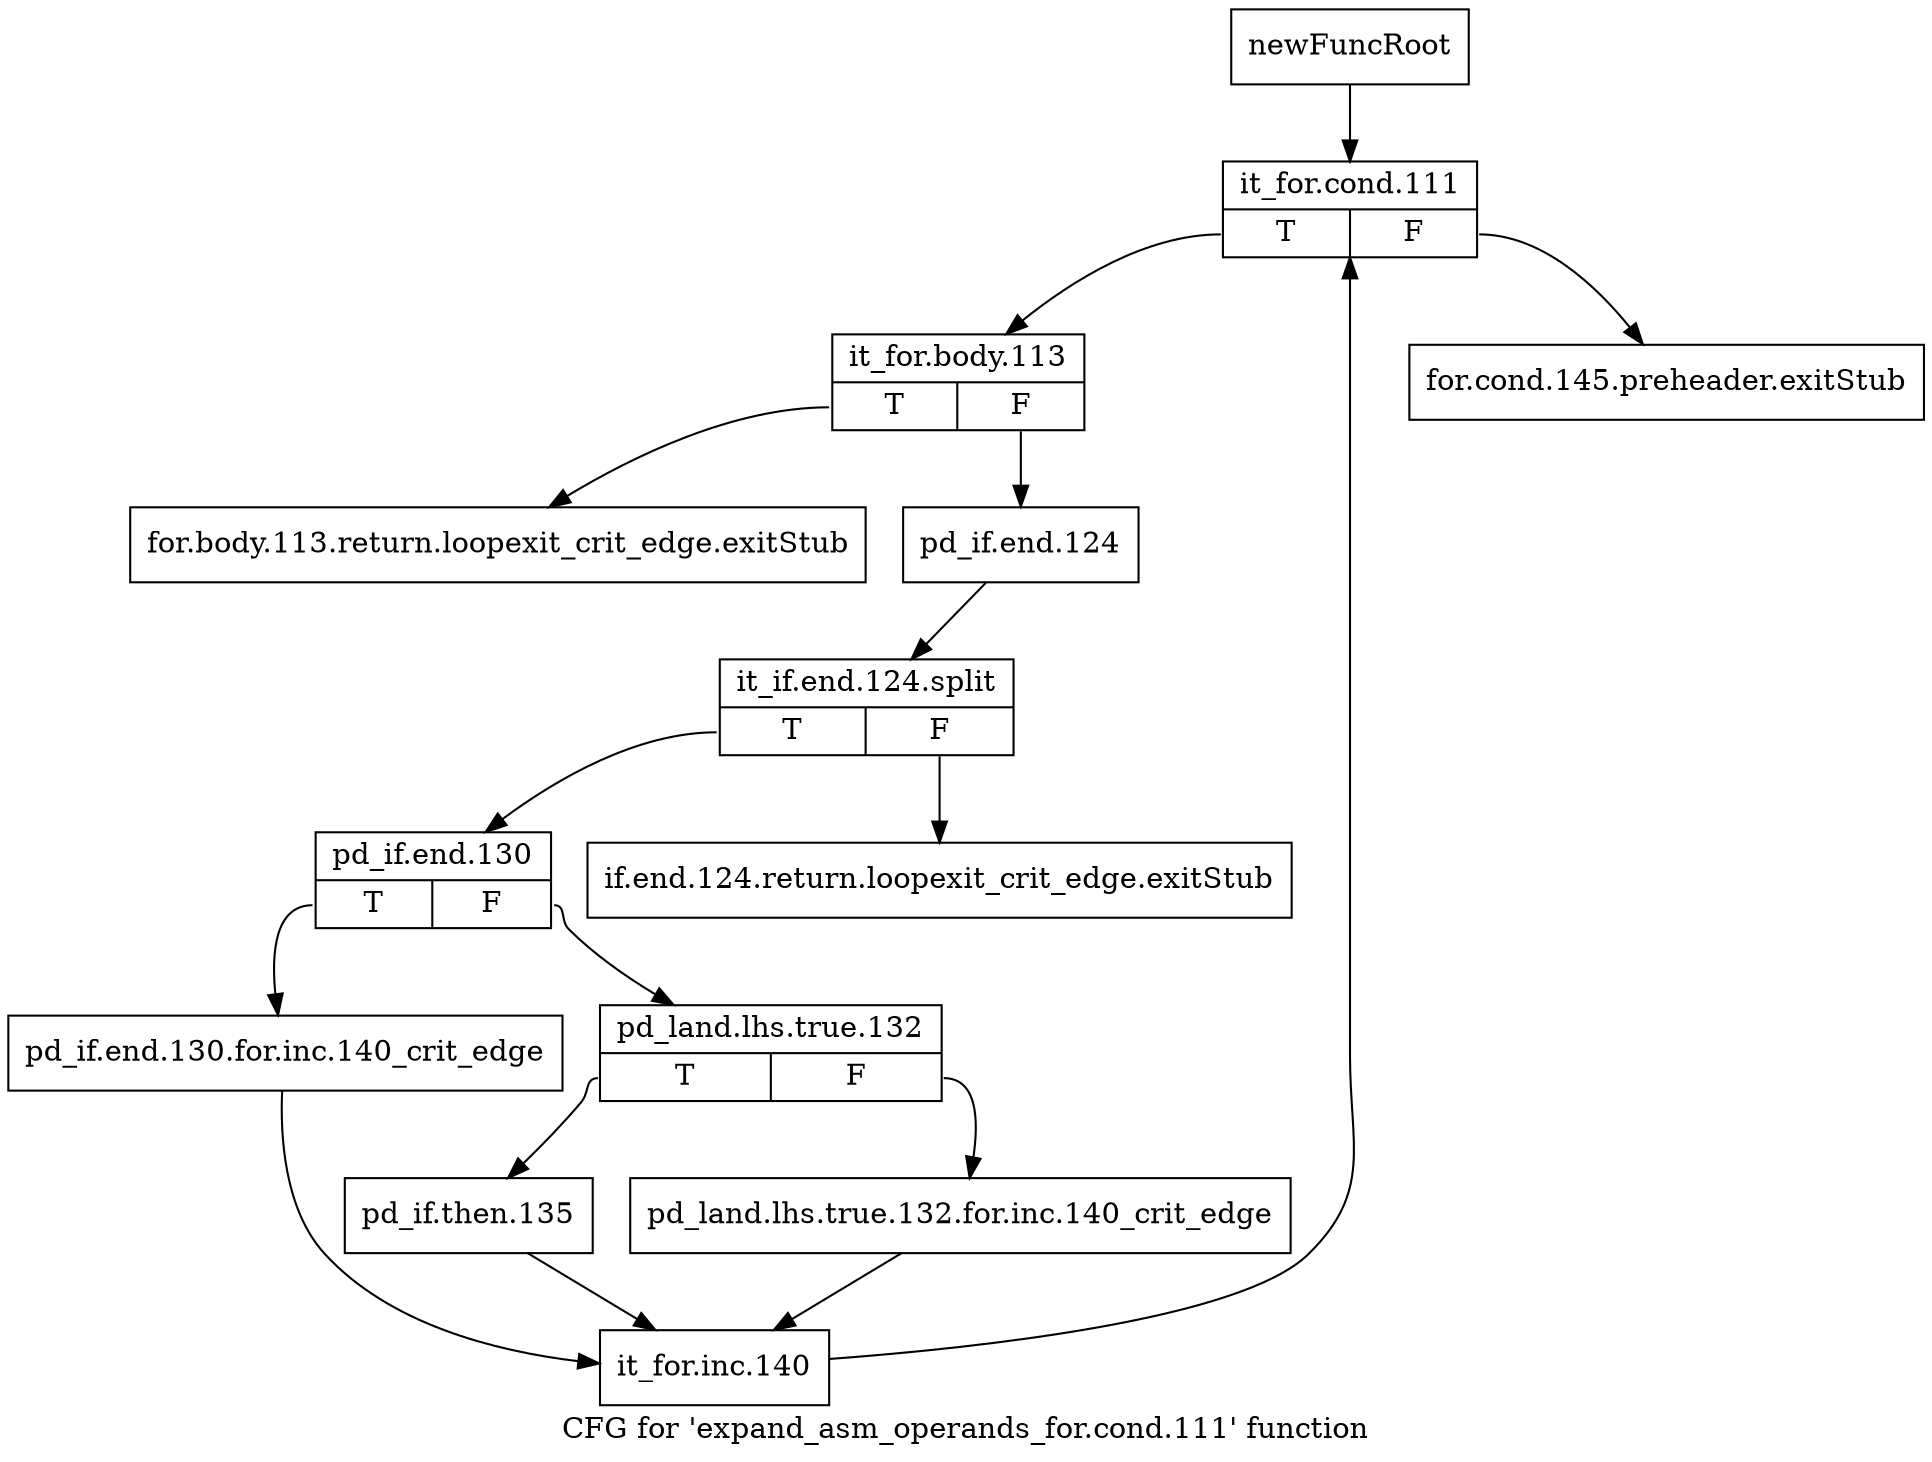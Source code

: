 digraph "CFG for 'expand_asm_operands_for.cond.111' function" {
	label="CFG for 'expand_asm_operands_for.cond.111' function";

	Node0xc393bd0 [shape=record,label="{newFuncRoot}"];
	Node0xc393bd0 -> Node0xc393d10;
	Node0xc393c20 [shape=record,label="{for.cond.145.preheader.exitStub}"];
	Node0xc393c70 [shape=record,label="{for.body.113.return.loopexit_crit_edge.exitStub}"];
	Node0xc393cc0 [shape=record,label="{if.end.124.return.loopexit_crit_edge.exitStub}"];
	Node0xc393d10 [shape=record,label="{it_for.cond.111|{<s0>T|<s1>F}}"];
	Node0xc393d10:s0 -> Node0xc393d60;
	Node0xc393d10:s1 -> Node0xc393c20;
	Node0xc393d60 [shape=record,label="{it_for.body.113|{<s0>T|<s1>F}}"];
	Node0xc393d60:s0 -> Node0xc393c70;
	Node0xc393d60:s1 -> Node0xc393db0;
	Node0xc393db0 [shape=record,label="{pd_if.end.124}"];
	Node0xc393db0 -> Node0xf8c0fa0;
	Node0xf8c0fa0 [shape=record,label="{it_if.end.124.split|{<s0>T|<s1>F}}"];
	Node0xf8c0fa0:s0 -> Node0xc393e00;
	Node0xf8c0fa0:s1 -> Node0xc393cc0;
	Node0xc393e00 [shape=record,label="{pd_if.end.130|{<s0>T|<s1>F}}"];
	Node0xc393e00:s0 -> Node0xc393f40;
	Node0xc393e00:s1 -> Node0xc393e50;
	Node0xc393e50 [shape=record,label="{pd_land.lhs.true.132|{<s0>T|<s1>F}}"];
	Node0xc393e50:s0 -> Node0xc393ef0;
	Node0xc393e50:s1 -> Node0xc393ea0;
	Node0xc393ea0 [shape=record,label="{pd_land.lhs.true.132.for.inc.140_crit_edge}"];
	Node0xc393ea0 -> Node0xc393f90;
	Node0xc393ef0 [shape=record,label="{pd_if.then.135}"];
	Node0xc393ef0 -> Node0xc393f90;
	Node0xc393f40 [shape=record,label="{pd_if.end.130.for.inc.140_crit_edge}"];
	Node0xc393f40 -> Node0xc393f90;
	Node0xc393f90 [shape=record,label="{it_for.inc.140}"];
	Node0xc393f90 -> Node0xc393d10;
}

